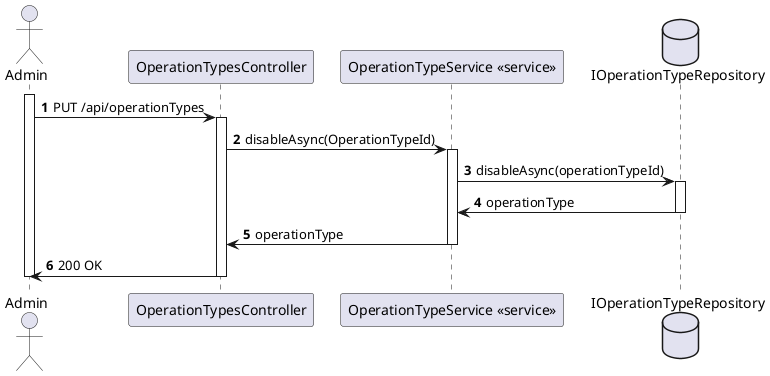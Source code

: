 @startuml 
autonumber
actor Admin as "Admin"
participant CTRL as "OperationTypesController"
participant SERVICE as "OperationTypeService <<service>>"
database IOperationTypeRepository as "IOperationTypeRepository"

activate Admin

Admin -> CTRL : PUT /api/operationTypes
activate CTRL

CTRL -> SERVICE : disableAsync(OperationTypeId)
activate SERVICE

SERVICE -> IOperationTypeRepository : disableAsync(operationTypeId)

activate IOperationTypeRepository

IOperationTypeRepository -> SERVICE : operationType

deactivate IOperationTypeRepository

SERVICE -> CTRL : operationType

deactivate SERVICE 

CTRL -> Admin : 200 OK

deactivate CTRL 

deactivate Admin
@enduml
